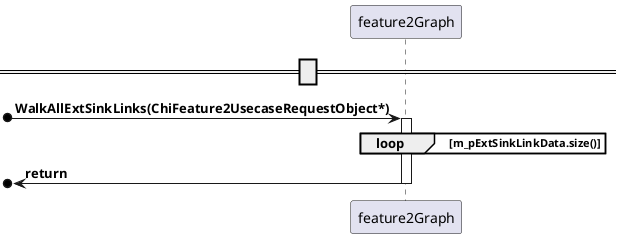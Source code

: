 /'派生，继承：<|--'/
/'组合：*-- ， 将会管理对象的生命周期'/
/'聚合：o--, 特指不管理对象的生命周期，但存在关联'/
/'
title <size:18>camx awb overview</size>\n     Lin Jin

collections ThreadUsers

<color:red><size:16>****</size></color>

<color:blue><size:15></size></color>

package <color:blue><size:15>**AWBDecisionAggregator** {
}

== <color:blue> CAWBMain::Configure </color>==

participant XXX

box "Factory"
participant camxcawbfactory as awb_factory
end box



<color:red>TODO: this need check further</color>


Useful color:
1. Red
Red Crimson DeepPink LightPink Salmon HotPink

2. Blue
MediumBlue Blue DodgerBlue DeepSkyBlue Cyan LightSkyBlue SlateBlue SkyBlue

3. Green
Chartreuse Green GreenYellow LawnGreen Lime LightGreen SpingGreen

4. Yellow
Yellow Gold LightGoldenRodYellow Orange LemonChiffon

5. Violet
DarkMagenta BlueViolet DardViolet Magenta Fuchsia Purple

6. 


newpage
可用于将长图分为多页
'/

@startuml
== <color:blue></color>==
participant feature2Graph
[o->feature2Graph: **WalkAllExtSinkLinks(ChiFeature2UsecaseRequestObject*)**
activate feature2Graph
    loop m_pExtSinkLinkData.size()
    end loop
[o<-feature2Graph: **return**
deactivate feature2Graph
@enduml
